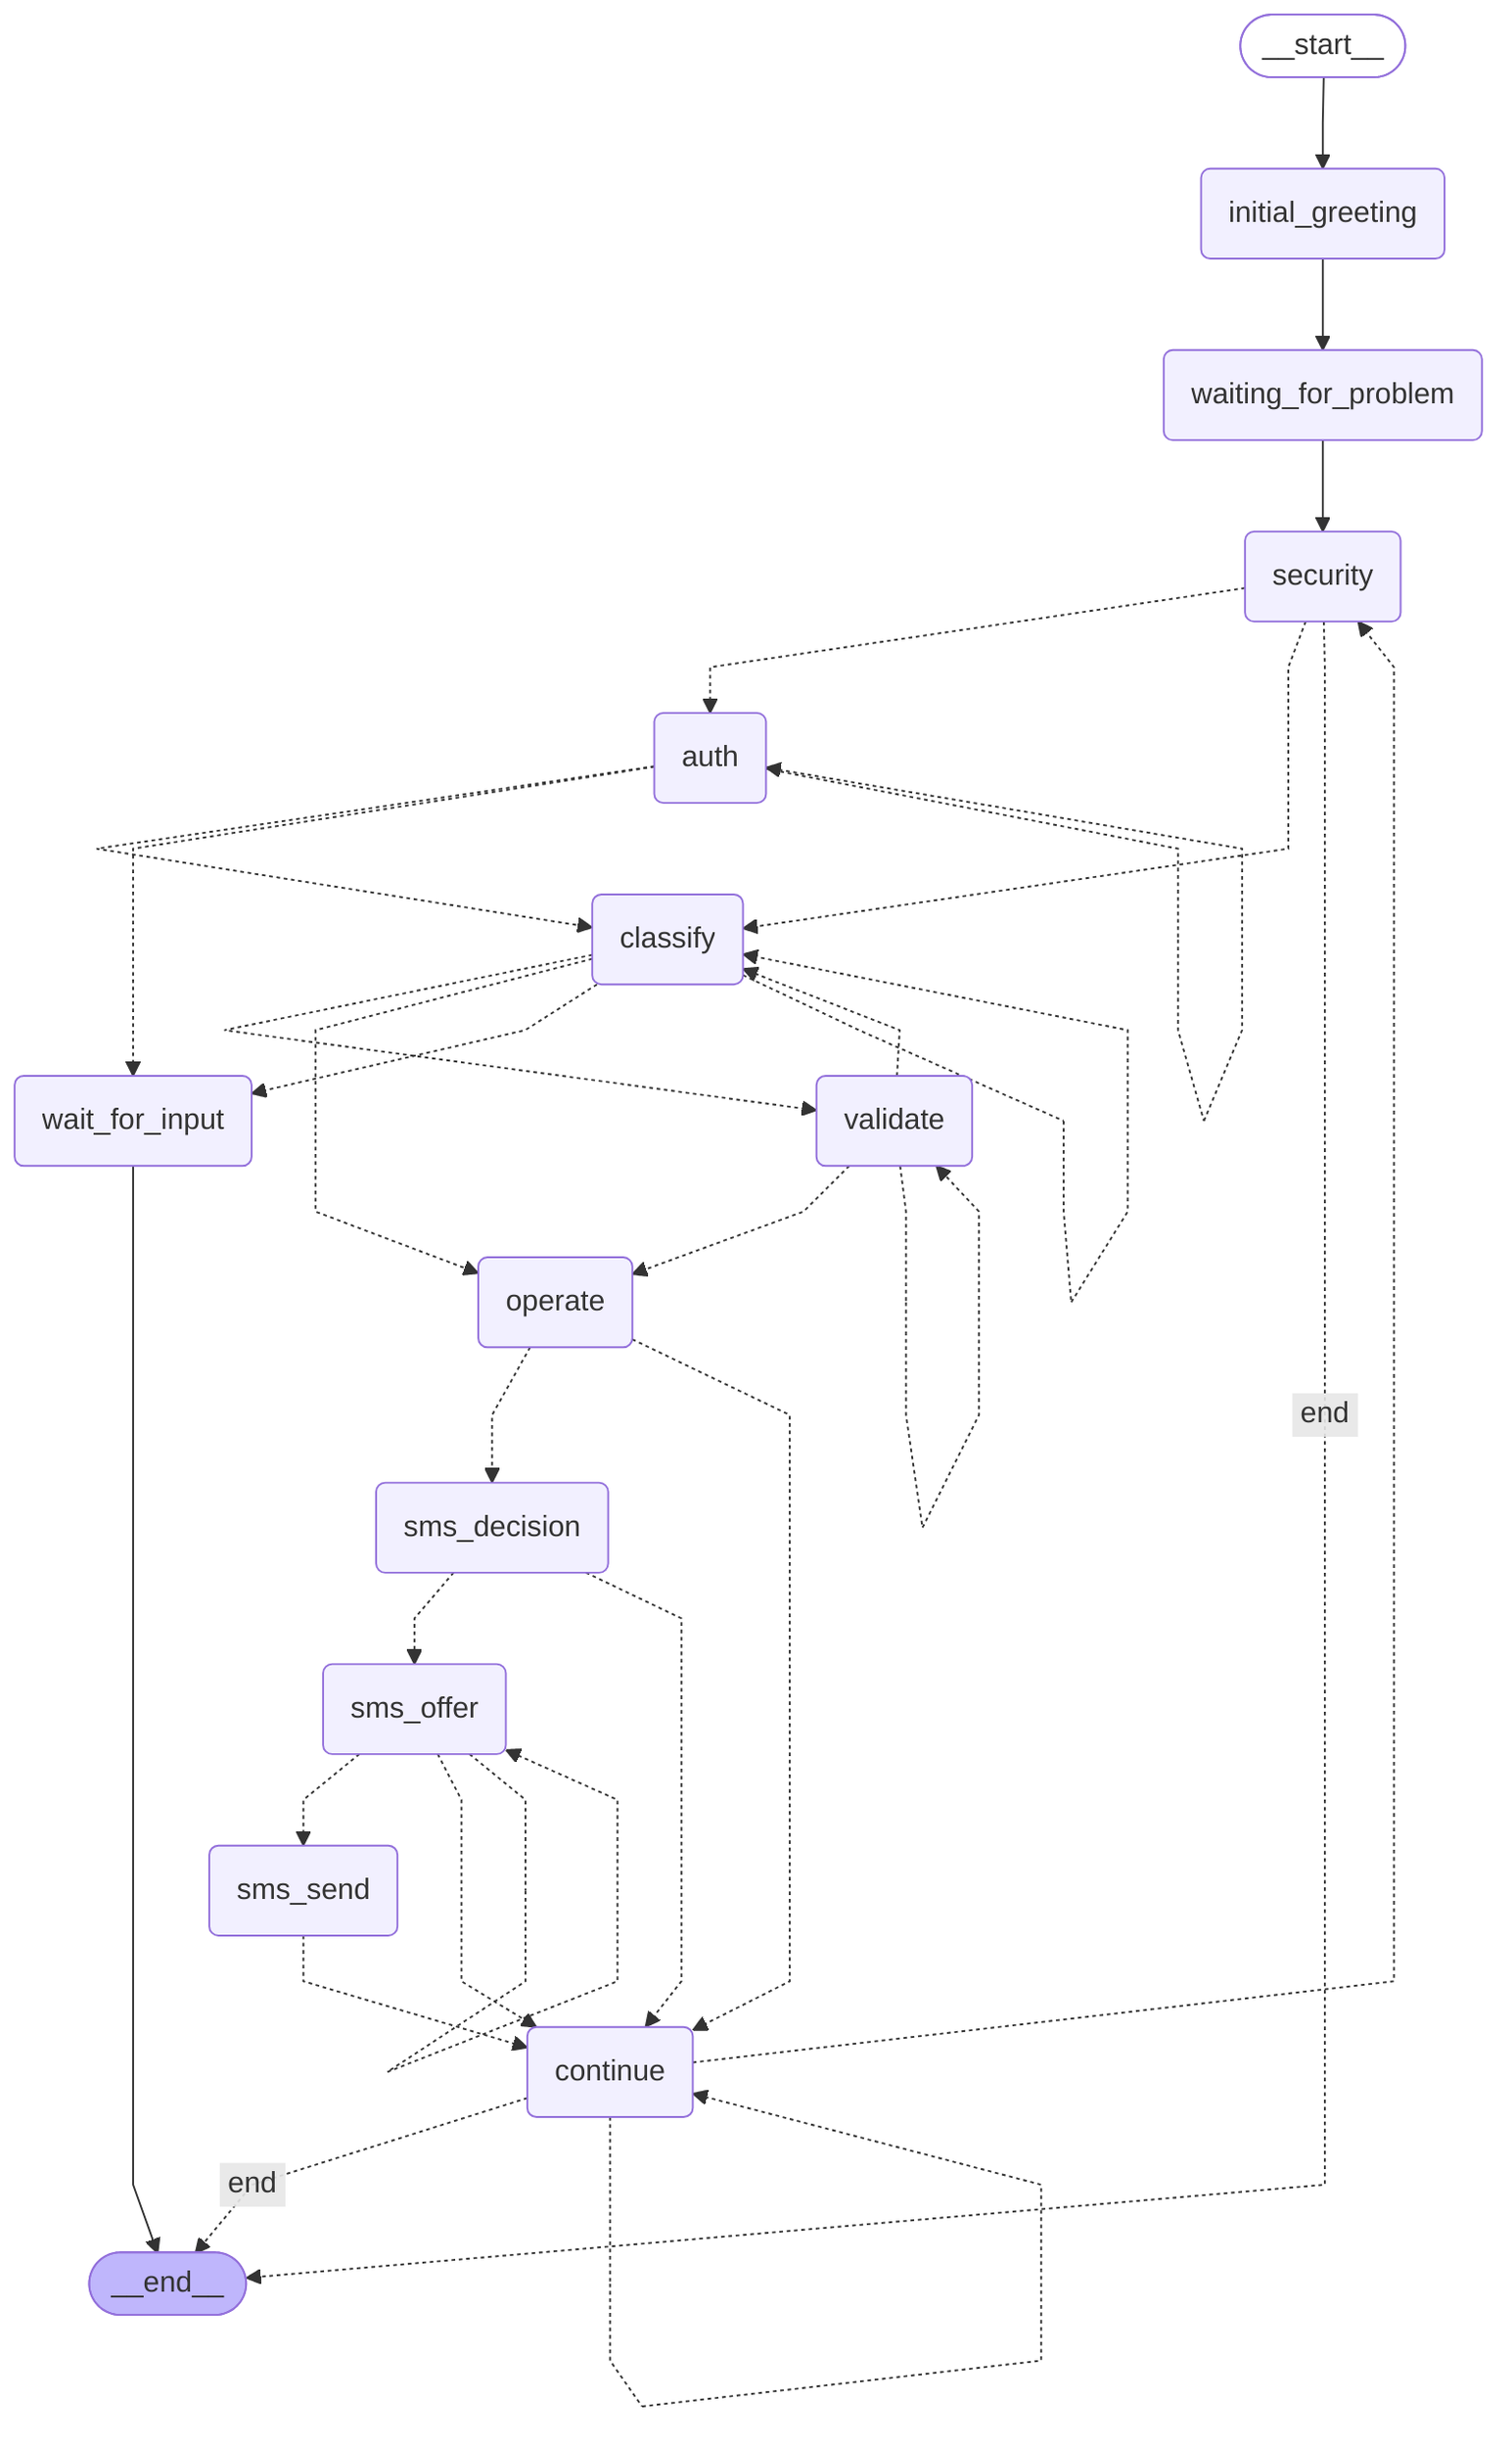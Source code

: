 ---
config:
  flowchart:
    curve: linear
---
graph TD;
	__start__([<p>__start__</p>]):::first
	initial_greeting(initial_greeting)
	waiting_for_problem(waiting_for_problem)
	security(security)
	auth(auth)
	classify(classify)
	validate(validate)
	operate(operate)
	wait_for_input(wait_for_input)
	sms_decision(sms_decision)
	sms_offer(sms_offer)
	sms_send(sms_send)
	continue(continue)
	__end__([<p>__end__</p>]):::last
	__start__ --> initial_greeting;
	initial_greeting --> waiting_for_problem;
	wait_for_input --> __end__;
	waiting_for_problem --> security;
	security -.-> auth;
	security -.-> classify;
	security -. &nbsp;end&nbsp; .-> __end__;
	auth -.-> classify;
	auth -.-> wait_for_input;
	classify -.-> validate;
	classify -.-> operate;
	classify -.-> wait_for_input;
	validate -.-> operate;
	validate -.-> classify;
	operate -.-> sms_decision;
	operate -.-> continue;
	sms_decision -.-> sms_offer;
	sms_decision -.-> continue;
	sms_offer -.-> sms_send;
	sms_offer -.-> continue;
	sms_send -.-> continue;
	continue -.-> security;
	continue -. &nbsp;end&nbsp; .-> __end__;
	auth -.-> auth;
	classify -.-> classify;
	validate -.-> validate;
	sms_offer -.-> sms_offer;
	continue -.-> continue;
	classDef default fill:#f2f0ff,line-height:1.2
	classDef first fill-opacity:0
	classDef last fill:#bfb6fc